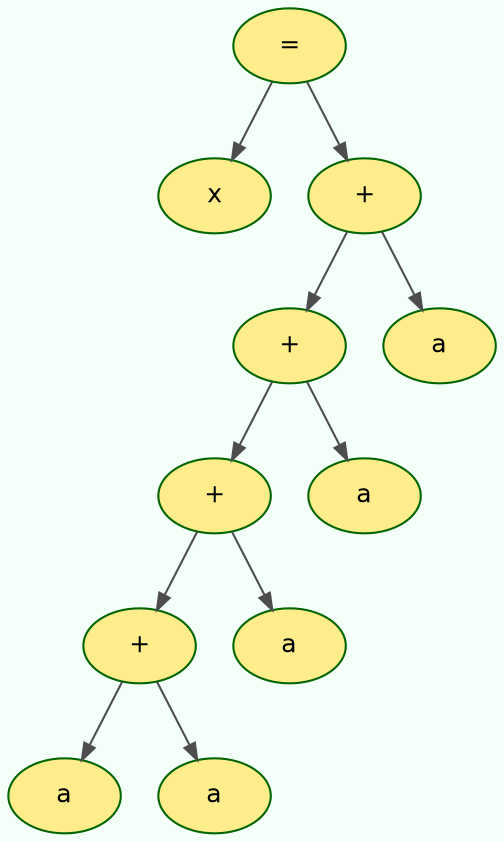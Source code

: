 digraph AST {
  bgcolor="mintcream";
  node [shape=ellipse, style=filled, fillcolor=lightgoldenrod1, fontname="Helvetica", fontsize=12, color=darkgreen];
  edge [color=gray30, arrowsize=0.8];
  node0 [label="="];
  node1 [label="x"];
  node2 [label="+"];
  node3 [label="+"];
  node4 [label="+"];
  node5 [label="+"];
  node6 [label="a"];
  node7 [label="a"];
  node5 -> node6;
  node5 -> node7;
  node8 [label="a"];
  node4 -> node5;
  node4 -> node8;
  node9 [label="a"];
  node3 -> node4;
  node3 -> node9;
  node10 [label="a"];
  node2 -> node3;
  node2 -> node10;
  node0 -> node1;
  node0 -> node2;
}
